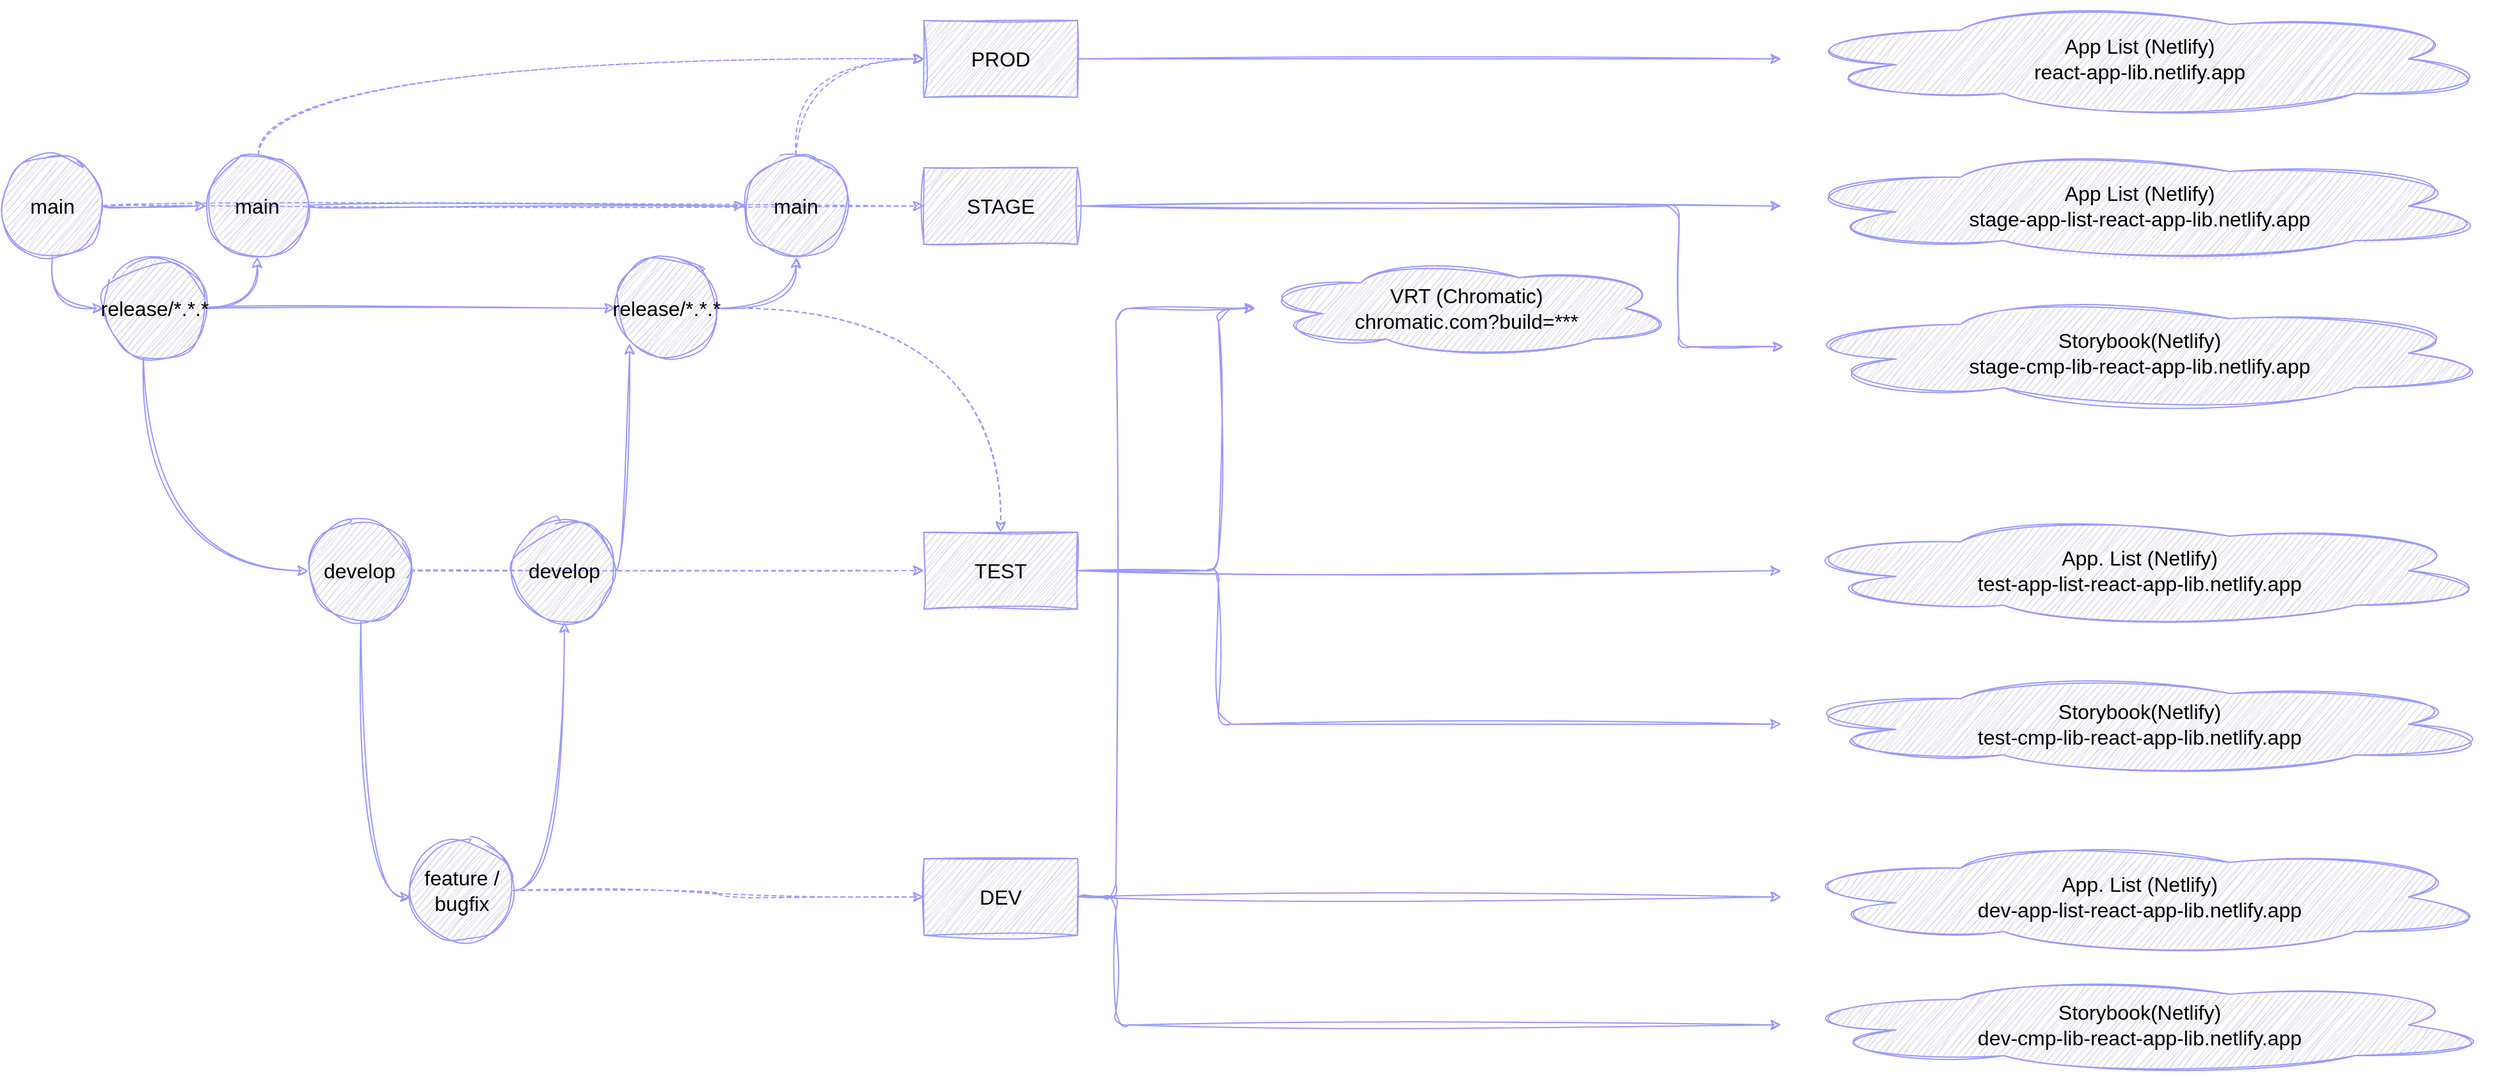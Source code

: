 <mxfile>
    <diagram id="NIzfng-ZdDpY-PZXQT2d" name="Page-1">
        <mxGraphModel dx="1936" dy="1149" grid="0" gridSize="10" guides="1" tooltips="1" connect="1" arrows="1" fold="1" page="1" pageScale="1" pageWidth="1169" pageHeight="827" background="#ffffff" math="0" shadow="0">
            <root>
                <mxCell id="0"/>
                <mxCell id="1" parent="0"/>
                <mxCell id="12" style="edgeStyle=orthogonalEdgeStyle;curved=1;html=1;fontSize=16;fontStyle=0;strokeWidth=1;sketch=1;curveFitting=1;jiggle=2;strokeColor=#9999FF;fillColor=#d0cee2;fontColor=#000000;" parent="1" source="6" target="7" edge="1">
                    <mxGeometry relative="1" as="geometry">
                        <Array as="points">
                            <mxPoint x="890" y="860"/>
                        </Array>
                        <mxPoint x="840" y="860" as="targetPoint"/>
                    </mxGeometry>
                </mxCell>
                <mxCell id="14" style="edgeStyle=orthogonalEdgeStyle;curved=1;html=1;dashed=1;fontSize=16;fontStyle=0;strokeWidth=1;sketch=1;curveFitting=1;jiggle=2;strokeColor=#9999FF;fillColor=#d0cee2;fontColor=#000000;" parent="1" source="6" target="40" edge="1">
                    <mxGeometry relative="1" as="geometry">
                        <mxPoint x="1330" y="605" as="targetPoint"/>
                    </mxGeometry>
                </mxCell>
                <mxCell id="6" value="develop" style="ellipse;whiteSpace=wrap;html=1;fontSize=16;fontStyle=0;strokeWidth=1;sketch=1;curveFitting=1;jiggle=2;strokeColor=#9999FF;fillColor=#d0cee2;fontColor=#000000;" parent="1" vertex="1">
                    <mxGeometry x="849" y="565" width="80" height="80" as="geometry"/>
                </mxCell>
                <mxCell id="15" style="edgeStyle=orthogonalEdgeStyle;curved=1;html=1;dashed=1;fontSize=16;fontStyle=0;strokeWidth=1;sketch=1;curveFitting=1;jiggle=2;strokeColor=#9999FF;fillColor=#d0cee2;fontColor=#000000;" parent="1" source="7" target="32" edge="1">
                    <mxGeometry relative="1" as="geometry">
                        <mxPoint x="1330" y="860" as="targetPoint"/>
                    </mxGeometry>
                </mxCell>
                <mxCell id="21" style="edgeStyle=orthogonalEdgeStyle;curved=1;html=1;fontSize=16;fontStyle=0;strokeWidth=1;sketch=1;curveFitting=1;jiggle=2;strokeColor=#9999FF;fillColor=#d0cee2;fontColor=#000000;" parent="1" source="7" target="20" edge="1">
                    <mxGeometry relative="1" as="geometry">
                        <Array as="points">
                            <mxPoint x="1049" y="855"/>
                        </Array>
                    </mxGeometry>
                </mxCell>
                <mxCell id="7" value="feature / bugfix" style="ellipse;whiteSpace=wrap;html=1;fontSize=16;fontStyle=0;strokeWidth=1;sketch=1;curveFitting=1;jiggle=2;strokeColor=#9999FF;fillColor=#d0cee2;fontColor=#000000;" parent="1" vertex="1">
                    <mxGeometry x="929" y="815" width="80" height="80" as="geometry"/>
                </mxCell>
                <mxCell id="10" style="edgeStyle=orthogonalEdgeStyle;html=1;entryX=0;entryY=0.5;entryDx=0;entryDy=0;curved=1;exitX=0.5;exitY=1;exitDx=0;exitDy=0;fontSize=16;fontStyle=0;strokeWidth=1;sketch=1;curveFitting=1;jiggle=2;strokeColor=#9999FF;fillColor=#d0cee2;fontColor=#000000;" parent="1" source="8" target="9" edge="1">
                    <mxGeometry relative="1" as="geometry"/>
                </mxCell>
                <mxCell id="13" style="edgeStyle=orthogonalEdgeStyle;curved=1;html=1;dashed=1;fontSize=16;fontStyle=0;strokeWidth=1;sketch=1;curveFitting=1;jiggle=2;strokeColor=#9999FF;fillColor=#d0cee2;fontColor=#000000;" parent="1" source="8" target="41" edge="1">
                    <mxGeometry relative="1" as="geometry">
                        <mxPoint x="1330" y="320" as="targetPoint"/>
                    </mxGeometry>
                </mxCell>
                <mxCell id="17" style="edgeStyle=orthogonalEdgeStyle;curved=1;html=1;fontSize=16;fontStyle=0;strokeWidth=1;sketch=1;curveFitting=1;jiggle=2;strokeColor=#9999FF;fillColor=#d0cee2;fontColor=#000000;" parent="1" source="8" target="16" edge="1">
                    <mxGeometry relative="1" as="geometry"/>
                </mxCell>
                <mxCell id="8" value="main" style="ellipse;whiteSpace=wrap;html=1;fontSize=16;fontStyle=0;strokeWidth=1;sketch=1;curveFitting=1;jiggle=2;strokeColor=#9999FF;fillColor=#d0cee2;fontColor=#000000;" parent="1" vertex="1">
                    <mxGeometry x="609" y="280" width="80" height="80" as="geometry"/>
                </mxCell>
                <mxCell id="11" style="edgeStyle=orthogonalEdgeStyle;curved=1;html=1;entryX=0;entryY=0.5;entryDx=0;entryDy=0;fontSize=16;fontStyle=0;strokeWidth=1;sketch=1;curveFitting=1;jiggle=2;strokeColor=#9999FF;fillColor=#d0cee2;fontColor=#000000;" parent="1" source="9" target="6" edge="1">
                    <mxGeometry relative="1" as="geometry">
                        <mxPoint x="650" y="565" as="sourcePoint"/>
                        <Array as="points">
                            <mxPoint x="720" y="605"/>
                        </Array>
                    </mxGeometry>
                </mxCell>
                <mxCell id="18" style="edgeStyle=orthogonalEdgeStyle;curved=1;html=1;entryX=0.5;entryY=1;entryDx=0;entryDy=0;fontSize=16;fontStyle=0;exitX=1;exitY=0.5;exitDx=0;exitDy=0;strokeWidth=1;sketch=1;curveFitting=1;jiggle=2;strokeColor=#9999FF;fillColor=#d0cee2;fontColor=#000000;" parent="1" source="9" target="16" edge="1">
                    <mxGeometry relative="1" as="geometry"/>
                </mxCell>
                <mxCell id="26" style="edgeStyle=orthogonalEdgeStyle;curved=1;html=1;fontSize=16;fontStyle=0;strokeWidth=1;sketch=1;curveFitting=1;jiggle=2;strokeColor=#9999FF;fillColor=#d0cee2;fontColor=#000000;" parent="1" source="9" target="22" edge="1">
                    <mxGeometry relative="1" as="geometry"/>
                </mxCell>
                <mxCell id="9" value="release/*.*.*" style="ellipse;whiteSpace=wrap;html=1;fontSize=16;fontStyle=0;strokeWidth=1;sketch=1;curveFitting=1;jiggle=2;strokeColor=#9999FF;fillColor=#d0cee2;fontColor=#000000;" parent="1" vertex="1">
                    <mxGeometry x="689" y="360" width="80" height="80" as="geometry"/>
                </mxCell>
                <mxCell id="19" style="edgeStyle=orthogonalEdgeStyle;curved=1;html=1;dashed=1;fontSize=16;fontStyle=0;strokeWidth=1;sketch=1;curveFitting=1;jiggle=2;strokeColor=#9999FF;fillColor=#d0cee2;fontColor=#000000;" parent="1" source="16" target="42" edge="1">
                    <mxGeometry relative="1" as="geometry">
                        <Array as="points">
                            <mxPoint x="810" y="205"/>
                        </Array>
                        <mxPoint x="1331.212" y="152" as="targetPoint"/>
                    </mxGeometry>
                </mxCell>
                <mxCell id="30" style="edgeStyle=orthogonalEdgeStyle;curved=1;html=1;fontSize=16;fontStyle=0;strokeWidth=1;sketch=1;curveFitting=1;jiggle=2;strokeColor=#9999FF;fillColor=#d0cee2;fontColor=#000000;" parent="1" source="16" target="27" edge="1">
                    <mxGeometry relative="1" as="geometry"/>
                </mxCell>
                <mxCell id="16" value="main" style="ellipse;whiteSpace=wrap;html=1;fontSize=16;fontStyle=0;strokeWidth=1;sketch=1;curveFitting=1;jiggle=2;strokeColor=#9999FF;fillColor=#d0cee2;fontColor=#000000;" parent="1" vertex="1">
                    <mxGeometry x="769" y="280" width="80" height="80" as="geometry"/>
                </mxCell>
                <mxCell id="23" style="edgeStyle=orthogonalEdgeStyle;curved=1;html=1;fontSize=16;fontStyle=0;strokeWidth=1;sketch=1;curveFitting=1;jiggle=2;strokeColor=#9999FF;fillColor=#d0cee2;fontColor=#000000;" parent="1" source="20" target="22" edge="1">
                    <mxGeometry relative="1" as="geometry">
                        <mxPoint x="1100" y="565" as="targetPoint"/>
                        <Array as="points">
                            <mxPoint x="1100" y="605"/>
                        </Array>
                    </mxGeometry>
                </mxCell>
                <mxCell id="20" value="develop" style="ellipse;whiteSpace=wrap;html=1;fontSize=16;fontStyle=0;strokeWidth=1;sketch=1;curveFitting=1;jiggle=2;strokeColor=#9999FF;fillColor=#d0cee2;fontColor=#000000;" parent="1" vertex="1">
                    <mxGeometry x="1009" y="565" width="80" height="80" as="geometry"/>
                </mxCell>
                <mxCell id="25" style="edgeStyle=orthogonalEdgeStyle;curved=1;html=1;dashed=1;fontSize=16;fontStyle=0;strokeWidth=1;sketch=1;curveFitting=1;jiggle=2;strokeColor=#9999FF;fillColor=#d0cee2;fontColor=#000000;" parent="1" source="22" target="40" edge="1">
                    <mxGeometry relative="1" as="geometry">
                        <mxPoint x="1330" y="480" as="targetPoint"/>
                    </mxGeometry>
                </mxCell>
                <mxCell id="29" style="edgeStyle=orthogonalEdgeStyle;curved=1;html=1;entryX=0.5;entryY=1;entryDx=0;entryDy=0;fontSize=16;fontStyle=0;strokeWidth=1;sketch=1;curveFitting=1;jiggle=2;strokeColor=#9999FF;fillColor=#d0cee2;fontColor=#000000;" parent="1" source="22" target="27" edge="1">
                    <mxGeometry relative="1" as="geometry"/>
                </mxCell>
                <mxCell id="22" value="release/*.*.*" style="ellipse;whiteSpace=wrap;html=1;fontSize=16;fontStyle=0;strokeWidth=1;sketch=1;curveFitting=1;jiggle=2;strokeColor=#9999FF;fillColor=#d0cee2;fontColor=#000000;" parent="1" vertex="1">
                    <mxGeometry x="1089" y="360" width="80" height="80" as="geometry"/>
                </mxCell>
                <mxCell id="31" style="edgeStyle=orthogonalEdgeStyle;curved=1;html=1;dashed=1;fontSize=16;fontStyle=0;strokeWidth=1;sketch=1;curveFitting=1;jiggle=2;strokeColor=#9999FF;fillColor=#d0cee2;fontColor=#000000;" parent="1" source="27" target="42" edge="1">
                    <mxGeometry relative="1" as="geometry">
                        <Array as="points">
                            <mxPoint x="1230" y="205"/>
                        </Array>
                        <mxPoint x="1330" y="160" as="targetPoint"/>
                    </mxGeometry>
                </mxCell>
                <mxCell id="27" value="main" style="ellipse;whiteSpace=wrap;html=1;fontSize=16;fontStyle=0;strokeWidth=1;sketch=1;curveFitting=1;jiggle=2;strokeColor=#9999FF;fillColor=#d0cee2;fontColor=#000000;" parent="1" vertex="1">
                    <mxGeometry x="1190" y="280" width="80" height="80" as="geometry"/>
                </mxCell>
                <mxCell id="36" style="edgeStyle=orthogonalEdgeStyle;html=1;fontSize=16;fontStyle=0;strokeWidth=1;sketch=1;curveFitting=1;jiggle=2;strokeColor=#9999FF;fillColor=#d0cee2;fontColor=#000000;" parent="1" source="32" target="33" edge="1">
                    <mxGeometry relative="1" as="geometry"/>
                </mxCell>
                <mxCell id="37" style="edgeStyle=orthogonalEdgeStyle;html=1;fontSize=16;fontStyle=0;strokeWidth=1;sketch=1;curveFitting=1;jiggle=2;strokeColor=#9999FF;fillColor=#d0cee2;fontColor=#000000;" parent="1" source="32" target="34" edge="1">
                    <mxGeometry relative="1" as="geometry">
                        <Array as="points">
                            <mxPoint x="1480" y="860"/>
                            <mxPoint x="1480" y="960"/>
                        </Array>
                    </mxGeometry>
                </mxCell>
                <mxCell id="38" style="edgeStyle=orthogonalEdgeStyle;html=1;fontSize=16;fontStyle=0;strokeWidth=1;sketch=1;curveFitting=1;jiggle=2;strokeColor=#9999FF;fillColor=#d0cee2;fontColor=#000000;" parent="1" source="32" target="35" edge="1">
                    <mxGeometry relative="1" as="geometry">
                        <Array as="points">
                            <mxPoint x="1480" y="860"/>
                            <mxPoint x="1480" y="400"/>
                        </Array>
                    </mxGeometry>
                </mxCell>
                <mxCell id="32" value="DEV" style="whiteSpace=wrap;html=1;fontSize=16;fontStyle=0;strokeWidth=1;sketch=1;curveFitting=1;jiggle=2;strokeColor=#9999FF;fillColor=#d0cee2;fontColor=#000000;" parent="1" vertex="1">
                    <mxGeometry x="1330" y="830" width="120" height="60" as="geometry"/>
                </mxCell>
                <mxCell id="33" value="App. List (Netlify)&lt;br style=&quot;font-size: 16px;&quot;&gt;dev-app-list-react-app-lib.netlify.app" style="ellipse;shape=cloud;whiteSpace=wrap;html=1;fontSize=16;fontStyle=0;strokeWidth=1;sketch=1;curveFitting=1;jiggle=2;strokeColor=#9999FF;fillColor=#d0cee2;fontColor=#000000;" parent="1" vertex="1">
                    <mxGeometry x="2000" y="815" width="560" height="90" as="geometry"/>
                </mxCell>
                <mxCell id="34" value="Storybook(Netlify)&lt;br style=&quot;font-size: 16px;&quot;&gt;dev-cmp-lib-react-app-lib.netlify.app" style="ellipse;shape=cloud;whiteSpace=wrap;html=1;fontSize=16;fontStyle=0;strokeWidth=1;sketch=1;curveFitting=1;jiggle=2;strokeColor=#9999FF;fillColor=#d0cee2;fontColor=#000000;" parent="1" vertex="1">
                    <mxGeometry x="2000" y="920" width="560" height="80" as="geometry"/>
                </mxCell>
                <mxCell id="35" value="VRT (Chromatic)&lt;br style=&quot;font-size: 16px;&quot;&gt;chromatic.com?build=***" style="ellipse;shape=cloud;whiteSpace=wrap;html=1;fontSize=16;fontStyle=0;strokeWidth=1;sketch=1;curveFitting=1;jiggle=2;strokeColor=#9999FF;fillColor=#d0cee2;fontColor=#000000;" parent="1" vertex="1">
                    <mxGeometry x="1589" y="360" width="330" height="80" as="geometry"/>
                </mxCell>
                <mxCell id="45" style="edgeStyle=orthogonalEdgeStyle;html=1;fontSize=16;fontStyle=0;strokeWidth=1;sketch=1;curveFitting=1;jiggle=2;strokeColor=#9999FF;fillColor=#d0cee2;fontColor=#000000;" parent="1" source="40" target="43" edge="1">
                    <mxGeometry relative="1" as="geometry"/>
                </mxCell>
                <mxCell id="46" style="edgeStyle=orthogonalEdgeStyle;html=1;fontSize=16;fontStyle=0;strokeWidth=1;sketch=1;curveFitting=1;jiggle=2;strokeColor=#9999FF;fillColor=#d0cee2;fontColor=#000000;" parent="1" source="40" target="44" edge="1">
                    <mxGeometry relative="1" as="geometry">
                        <Array as="points">
                            <mxPoint x="1560" y="605"/>
                            <mxPoint x="1560" y="725"/>
                        </Array>
                    </mxGeometry>
                </mxCell>
                <mxCell id="47" style="edgeStyle=orthogonalEdgeStyle;html=1;fontSize=16;fontStyle=0;strokeWidth=1;sketch=1;curveFitting=1;jiggle=2;strokeColor=#9999FF;fillColor=#d0cee2;fontColor=#000000;" parent="1" source="40" target="35" edge="1">
                    <mxGeometry relative="1" as="geometry">
                        <Array as="points">
                            <mxPoint x="1560" y="605"/>
                            <mxPoint x="1560" y="400"/>
                        </Array>
                    </mxGeometry>
                </mxCell>
                <mxCell id="40" value="TEST" style="whiteSpace=wrap;html=1;fontSize=16;fontStyle=0;strokeWidth=1;sketch=1;curveFitting=1;jiggle=2;strokeColor=#9999FF;fillColor=#d0cee2;fontColor=#000000;" parent="1" vertex="1">
                    <mxGeometry x="1330" y="575" width="120" height="60" as="geometry"/>
                </mxCell>
                <mxCell id="50" style="edgeStyle=orthogonalEdgeStyle;html=1;fontSize=16;fontStyle=0;strokeWidth=1;sketch=1;curveFitting=1;jiggle=2;strokeColor=#9999FF;fillColor=#d0cee2;fontColor=#000000;" parent="1" source="41" target="48" edge="1">
                    <mxGeometry relative="1" as="geometry"/>
                </mxCell>
                <mxCell id="51" style="edgeStyle=orthogonalEdgeStyle;html=1;fontSize=16;fontStyle=0;strokeWidth=1;sketch=1;curveFitting=1;jiggle=2;strokeColor=#9999FF;fillColor=#d0cee2;fontColor=#000000;" parent="1" source="41" target="49" edge="1">
                    <mxGeometry relative="1" as="geometry">
                        <Array as="points">
                            <mxPoint x="1920" y="320"/>
                            <mxPoint x="1920" y="430"/>
                        </Array>
                    </mxGeometry>
                </mxCell>
                <mxCell id="41" value="STAGE" style="whiteSpace=wrap;html=1;fontSize=16;fontStyle=0;strokeWidth=1;sketch=1;curveFitting=1;jiggle=2;strokeColor=#9999FF;fillColor=#d0cee2;fontColor=#000000;" parent="1" vertex="1">
                    <mxGeometry x="1330" y="290" width="120" height="60" as="geometry"/>
                </mxCell>
                <mxCell id="53" style="edgeStyle=orthogonalEdgeStyle;html=1;fontSize=16;fontStyle=0;strokeWidth=1;sketch=1;curveFitting=1;jiggle=2;strokeColor=#9999FF;fillColor=#d0cee2;fontColor=#000000;" parent="1" source="42" target="52" edge="1">
                    <mxGeometry relative="1" as="geometry"/>
                </mxCell>
                <mxCell id="42" value="PROD" style="whiteSpace=wrap;html=1;fontSize=16;fontStyle=0;strokeWidth=1;sketch=1;curveFitting=1;jiggle=2;strokeColor=#9999FF;fillColor=#d0cee2;fontColor=#000000;" parent="1" vertex="1">
                    <mxGeometry x="1330" y="175" width="120" height="60" as="geometry"/>
                </mxCell>
                <mxCell id="43" value="App. List (Netlify)&lt;br style=&quot;font-size: 16px;&quot;&gt;test-app-list-react-app-lib.netlify.app" style="ellipse;shape=cloud;whiteSpace=wrap;html=1;fontSize=16;fontStyle=0;strokeWidth=1;sketch=1;curveFitting=1;jiggle=2;strokeColor=#9999FF;fillColor=#d0cee2;fontColor=#000000;" parent="1" vertex="1">
                    <mxGeometry x="2000" y="560" width="560" height="90" as="geometry"/>
                </mxCell>
                <mxCell id="44" value="Storybook(Netlify)&lt;br style=&quot;font-size: 16px;&quot;&gt;test-cmp-lib-react-app-lib.netlify.app" style="ellipse;shape=cloud;whiteSpace=wrap;html=1;fontSize=16;fontStyle=0;strokeWidth=1;sketch=1;curveFitting=1;jiggle=2;strokeColor=#9999FF;fillColor=#d0cee2;fontColor=#000000;" parent="1" vertex="1">
                    <mxGeometry x="2000" y="685" width="560" height="80" as="geometry"/>
                </mxCell>
                <mxCell id="48" value="App List (Netlify)&lt;br&gt;stage-app-list-react-app-lib.netlify.app" style="ellipse;shape=cloud;whiteSpace=wrap;html=1;fontSize=16;fontStyle=0;strokeWidth=1;sketch=1;curveFitting=1;jiggle=2;strokeColor=#9999FF;fillColor=#d0cee2;fontColor=#000000;" parent="1" vertex="1">
                    <mxGeometry x="2000" y="275" width="560" height="90" as="geometry"/>
                </mxCell>
                <mxCell id="49" value="Storybook(Netlify)&lt;br style=&quot;font-size: 16px;&quot;&gt;stage-cmp-lib-react-app-lib.netlify.app" style="ellipse;shape=cloud;whiteSpace=wrap;html=1;fontSize=16;fontStyle=0;strokeWidth=1;sketch=1;curveFitting=1;jiggle=2;strokeColor=#9999FF;fillColor=#d0cee2;fontColor=#000000;" parent="1" vertex="1">
                    <mxGeometry x="2000" y="390" width="560" height="90" as="geometry"/>
                </mxCell>
                <mxCell id="52" value="App List (Netlify)&lt;br&gt;react-app-lib.netlify.app" style="ellipse;shape=cloud;whiteSpace=wrap;html=1;fontSize=16;fontStyle=0;strokeWidth=1;sketch=1;curveFitting=1;jiggle=2;strokeColor=#9999FF;fillColor=#d0cee2;fontColor=#000000;" parent="1" vertex="1">
                    <mxGeometry x="2000" y="160" width="560" height="90" as="geometry"/>
                </mxCell>
            </root>
        </mxGraphModel>
    </diagram>
</mxfile>